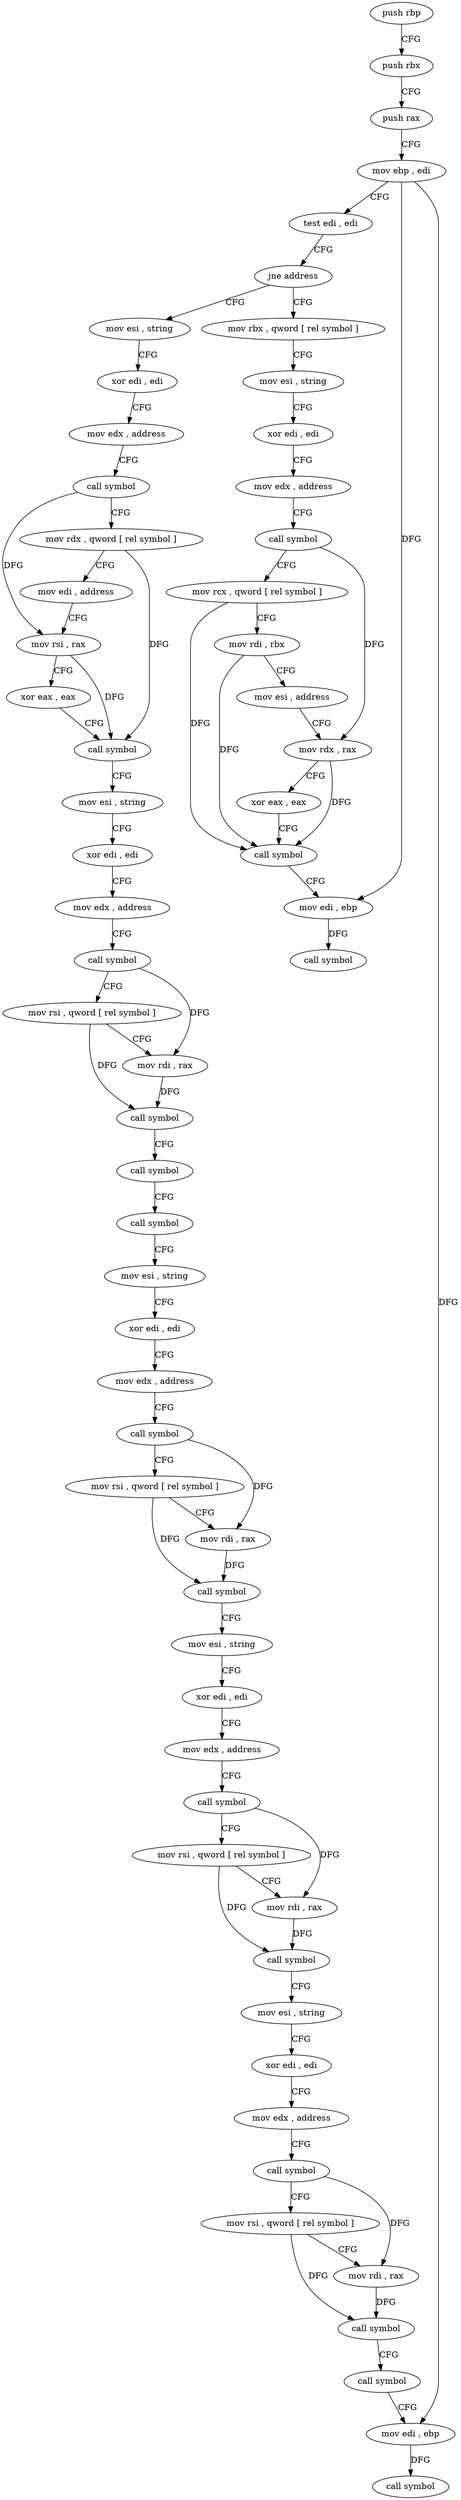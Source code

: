 digraph "func" {
"4201440" [label = "push rbp" ]
"4201441" [label = "push rbx" ]
"4201442" [label = "push rax" ]
"4201443" [label = "mov ebp , edi" ]
"4201445" [label = "test edi , edi" ]
"4201447" [label = "jne address" ]
"4201642" [label = "mov rbx , qword [ rel symbol ]" ]
"4201453" [label = "mov esi , string" ]
"4201649" [label = "mov esi , string" ]
"4201654" [label = "xor edi , edi" ]
"4201656" [label = "mov edx , address" ]
"4201661" [label = "call symbol" ]
"4201666" [label = "mov rcx , qword [ rel symbol ]" ]
"4201673" [label = "mov rdi , rbx" ]
"4201676" [label = "mov esi , address" ]
"4201681" [label = "mov rdx , rax" ]
"4201684" [label = "xor eax , eax" ]
"4201686" [label = "call symbol" ]
"4201691" [label = "mov edi , ebp" ]
"4201693" [label = "call symbol" ]
"4201458" [label = "xor edi , edi" ]
"4201460" [label = "mov edx , address" ]
"4201465" [label = "call symbol" ]
"4201470" [label = "mov rdx , qword [ rel symbol ]" ]
"4201477" [label = "mov edi , address" ]
"4201482" [label = "mov rsi , rax" ]
"4201485" [label = "xor eax , eax" ]
"4201487" [label = "call symbol" ]
"4201492" [label = "mov esi , string" ]
"4201497" [label = "xor edi , edi" ]
"4201499" [label = "mov edx , address" ]
"4201504" [label = "call symbol" ]
"4201509" [label = "mov rsi , qword [ rel symbol ]" ]
"4201516" [label = "mov rdi , rax" ]
"4201519" [label = "call symbol" ]
"4201524" [label = "call symbol" ]
"4201529" [label = "call symbol" ]
"4201534" [label = "mov esi , string" ]
"4201539" [label = "xor edi , edi" ]
"4201541" [label = "mov edx , address" ]
"4201546" [label = "call symbol" ]
"4201551" [label = "mov rsi , qword [ rel symbol ]" ]
"4201558" [label = "mov rdi , rax" ]
"4201561" [label = "call symbol" ]
"4201566" [label = "mov esi , string" ]
"4201571" [label = "xor edi , edi" ]
"4201573" [label = "mov edx , address" ]
"4201578" [label = "call symbol" ]
"4201583" [label = "mov rsi , qword [ rel symbol ]" ]
"4201590" [label = "mov rdi , rax" ]
"4201593" [label = "call symbol" ]
"4201598" [label = "mov esi , string" ]
"4201603" [label = "xor edi , edi" ]
"4201605" [label = "mov edx , address" ]
"4201610" [label = "call symbol" ]
"4201615" [label = "mov rsi , qword [ rel symbol ]" ]
"4201622" [label = "mov rdi , rax" ]
"4201625" [label = "call symbol" ]
"4201630" [label = "call symbol" ]
"4201635" [label = "mov edi , ebp" ]
"4201637" [label = "call symbol" ]
"4201440" -> "4201441" [ label = "CFG" ]
"4201441" -> "4201442" [ label = "CFG" ]
"4201442" -> "4201443" [ label = "CFG" ]
"4201443" -> "4201445" [ label = "CFG" ]
"4201443" -> "4201691" [ label = "DFG" ]
"4201443" -> "4201635" [ label = "DFG" ]
"4201445" -> "4201447" [ label = "CFG" ]
"4201447" -> "4201642" [ label = "CFG" ]
"4201447" -> "4201453" [ label = "CFG" ]
"4201642" -> "4201649" [ label = "CFG" ]
"4201453" -> "4201458" [ label = "CFG" ]
"4201649" -> "4201654" [ label = "CFG" ]
"4201654" -> "4201656" [ label = "CFG" ]
"4201656" -> "4201661" [ label = "CFG" ]
"4201661" -> "4201666" [ label = "CFG" ]
"4201661" -> "4201681" [ label = "DFG" ]
"4201666" -> "4201673" [ label = "CFG" ]
"4201666" -> "4201686" [ label = "DFG" ]
"4201673" -> "4201676" [ label = "CFG" ]
"4201673" -> "4201686" [ label = "DFG" ]
"4201676" -> "4201681" [ label = "CFG" ]
"4201681" -> "4201684" [ label = "CFG" ]
"4201681" -> "4201686" [ label = "DFG" ]
"4201684" -> "4201686" [ label = "CFG" ]
"4201686" -> "4201691" [ label = "CFG" ]
"4201691" -> "4201693" [ label = "DFG" ]
"4201458" -> "4201460" [ label = "CFG" ]
"4201460" -> "4201465" [ label = "CFG" ]
"4201465" -> "4201470" [ label = "CFG" ]
"4201465" -> "4201482" [ label = "DFG" ]
"4201470" -> "4201477" [ label = "CFG" ]
"4201470" -> "4201487" [ label = "DFG" ]
"4201477" -> "4201482" [ label = "CFG" ]
"4201482" -> "4201485" [ label = "CFG" ]
"4201482" -> "4201487" [ label = "DFG" ]
"4201485" -> "4201487" [ label = "CFG" ]
"4201487" -> "4201492" [ label = "CFG" ]
"4201492" -> "4201497" [ label = "CFG" ]
"4201497" -> "4201499" [ label = "CFG" ]
"4201499" -> "4201504" [ label = "CFG" ]
"4201504" -> "4201509" [ label = "CFG" ]
"4201504" -> "4201516" [ label = "DFG" ]
"4201509" -> "4201516" [ label = "CFG" ]
"4201509" -> "4201519" [ label = "DFG" ]
"4201516" -> "4201519" [ label = "DFG" ]
"4201519" -> "4201524" [ label = "CFG" ]
"4201524" -> "4201529" [ label = "CFG" ]
"4201529" -> "4201534" [ label = "CFG" ]
"4201534" -> "4201539" [ label = "CFG" ]
"4201539" -> "4201541" [ label = "CFG" ]
"4201541" -> "4201546" [ label = "CFG" ]
"4201546" -> "4201551" [ label = "CFG" ]
"4201546" -> "4201558" [ label = "DFG" ]
"4201551" -> "4201558" [ label = "CFG" ]
"4201551" -> "4201561" [ label = "DFG" ]
"4201558" -> "4201561" [ label = "DFG" ]
"4201561" -> "4201566" [ label = "CFG" ]
"4201566" -> "4201571" [ label = "CFG" ]
"4201571" -> "4201573" [ label = "CFG" ]
"4201573" -> "4201578" [ label = "CFG" ]
"4201578" -> "4201583" [ label = "CFG" ]
"4201578" -> "4201590" [ label = "DFG" ]
"4201583" -> "4201590" [ label = "CFG" ]
"4201583" -> "4201593" [ label = "DFG" ]
"4201590" -> "4201593" [ label = "DFG" ]
"4201593" -> "4201598" [ label = "CFG" ]
"4201598" -> "4201603" [ label = "CFG" ]
"4201603" -> "4201605" [ label = "CFG" ]
"4201605" -> "4201610" [ label = "CFG" ]
"4201610" -> "4201615" [ label = "CFG" ]
"4201610" -> "4201622" [ label = "DFG" ]
"4201615" -> "4201622" [ label = "CFG" ]
"4201615" -> "4201625" [ label = "DFG" ]
"4201622" -> "4201625" [ label = "DFG" ]
"4201625" -> "4201630" [ label = "CFG" ]
"4201630" -> "4201635" [ label = "CFG" ]
"4201635" -> "4201637" [ label = "DFG" ]
}
